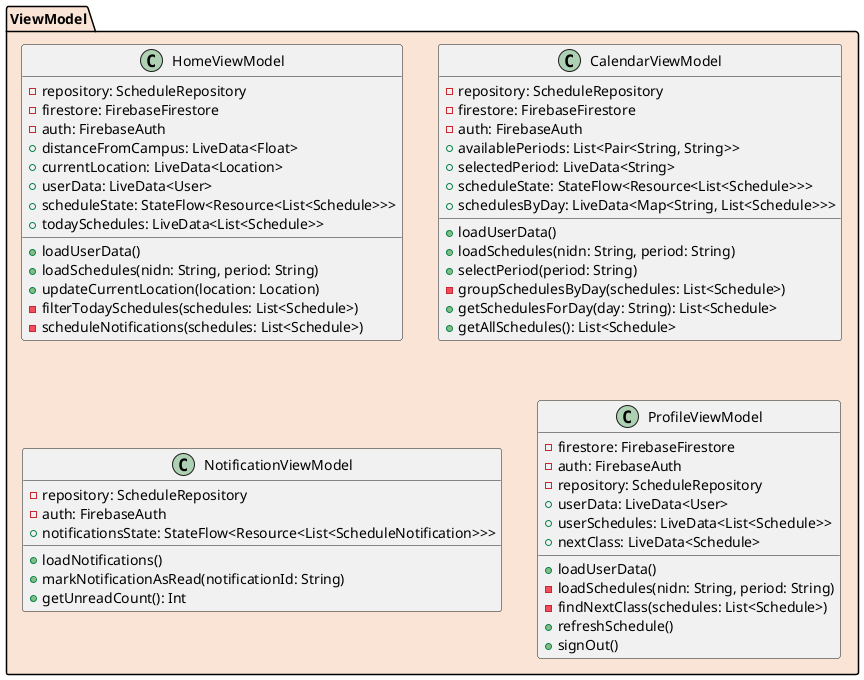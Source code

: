 @startuml
' ViewModel
package "ViewModel" #F9E4D5 {
  class HomeViewModel {
    - repository: ScheduleRepository
    - firestore: FirebaseFirestore
    - auth: FirebaseAuth
    + distanceFromCampus: LiveData<Float>
    + currentLocation: LiveData<Location>
    + userData: LiveData<User>
    + scheduleState: StateFlow<Resource<List<Schedule>>>
    + todaySchedules: LiveData<List<Schedule>>
    + loadUserData()
    + loadSchedules(nidn: String, period: String)
    + updateCurrentLocation(location: Location)
    - filterTodaySchedules(schedules: List<Schedule>)
    - scheduleNotifications(schedules: List<Schedule>)
  }

  class CalendarViewModel {
    - repository: ScheduleRepository
    - firestore: FirebaseFirestore
    - auth: FirebaseAuth
    + availablePeriods: List<Pair<String, String>>
    + selectedPeriod: LiveData<String>
    + scheduleState: StateFlow<Resource<List<Schedule>>>
    + schedulesByDay: LiveData<Map<String, List<Schedule>>>
    + loadUserData()
    + loadSchedules(nidn: String, period: String)
    + selectPeriod(period: String)
    - groupSchedulesByDay(schedules: List<Schedule>)
    + getSchedulesForDay(day: String): List<Schedule>
    + getAllSchedules(): List<Schedule>
  }

  class NotificationViewModel {
    - repository: ScheduleRepository
    - auth: FirebaseAuth
    + notificationsState: StateFlow<Resource<List<ScheduleNotification>>>
    + loadNotifications()
    + markNotificationAsRead(notificationId: String)
    + getUnreadCount(): Int
  }

  class ProfileViewModel {
    - firestore: FirebaseFirestore
    - auth: FirebaseAuth
    - repository: ScheduleRepository
    + userData: LiveData<User>
    + userSchedules: LiveData<List<Schedule>>
    + nextClass: LiveData<Schedule>
    + loadUserData()
    - loadSchedules(nidn: String, period: String)
    - findNextClass(schedules: List<Schedule>)
    + refreshSchedule()
    + signOut()
  }
}

@enduml